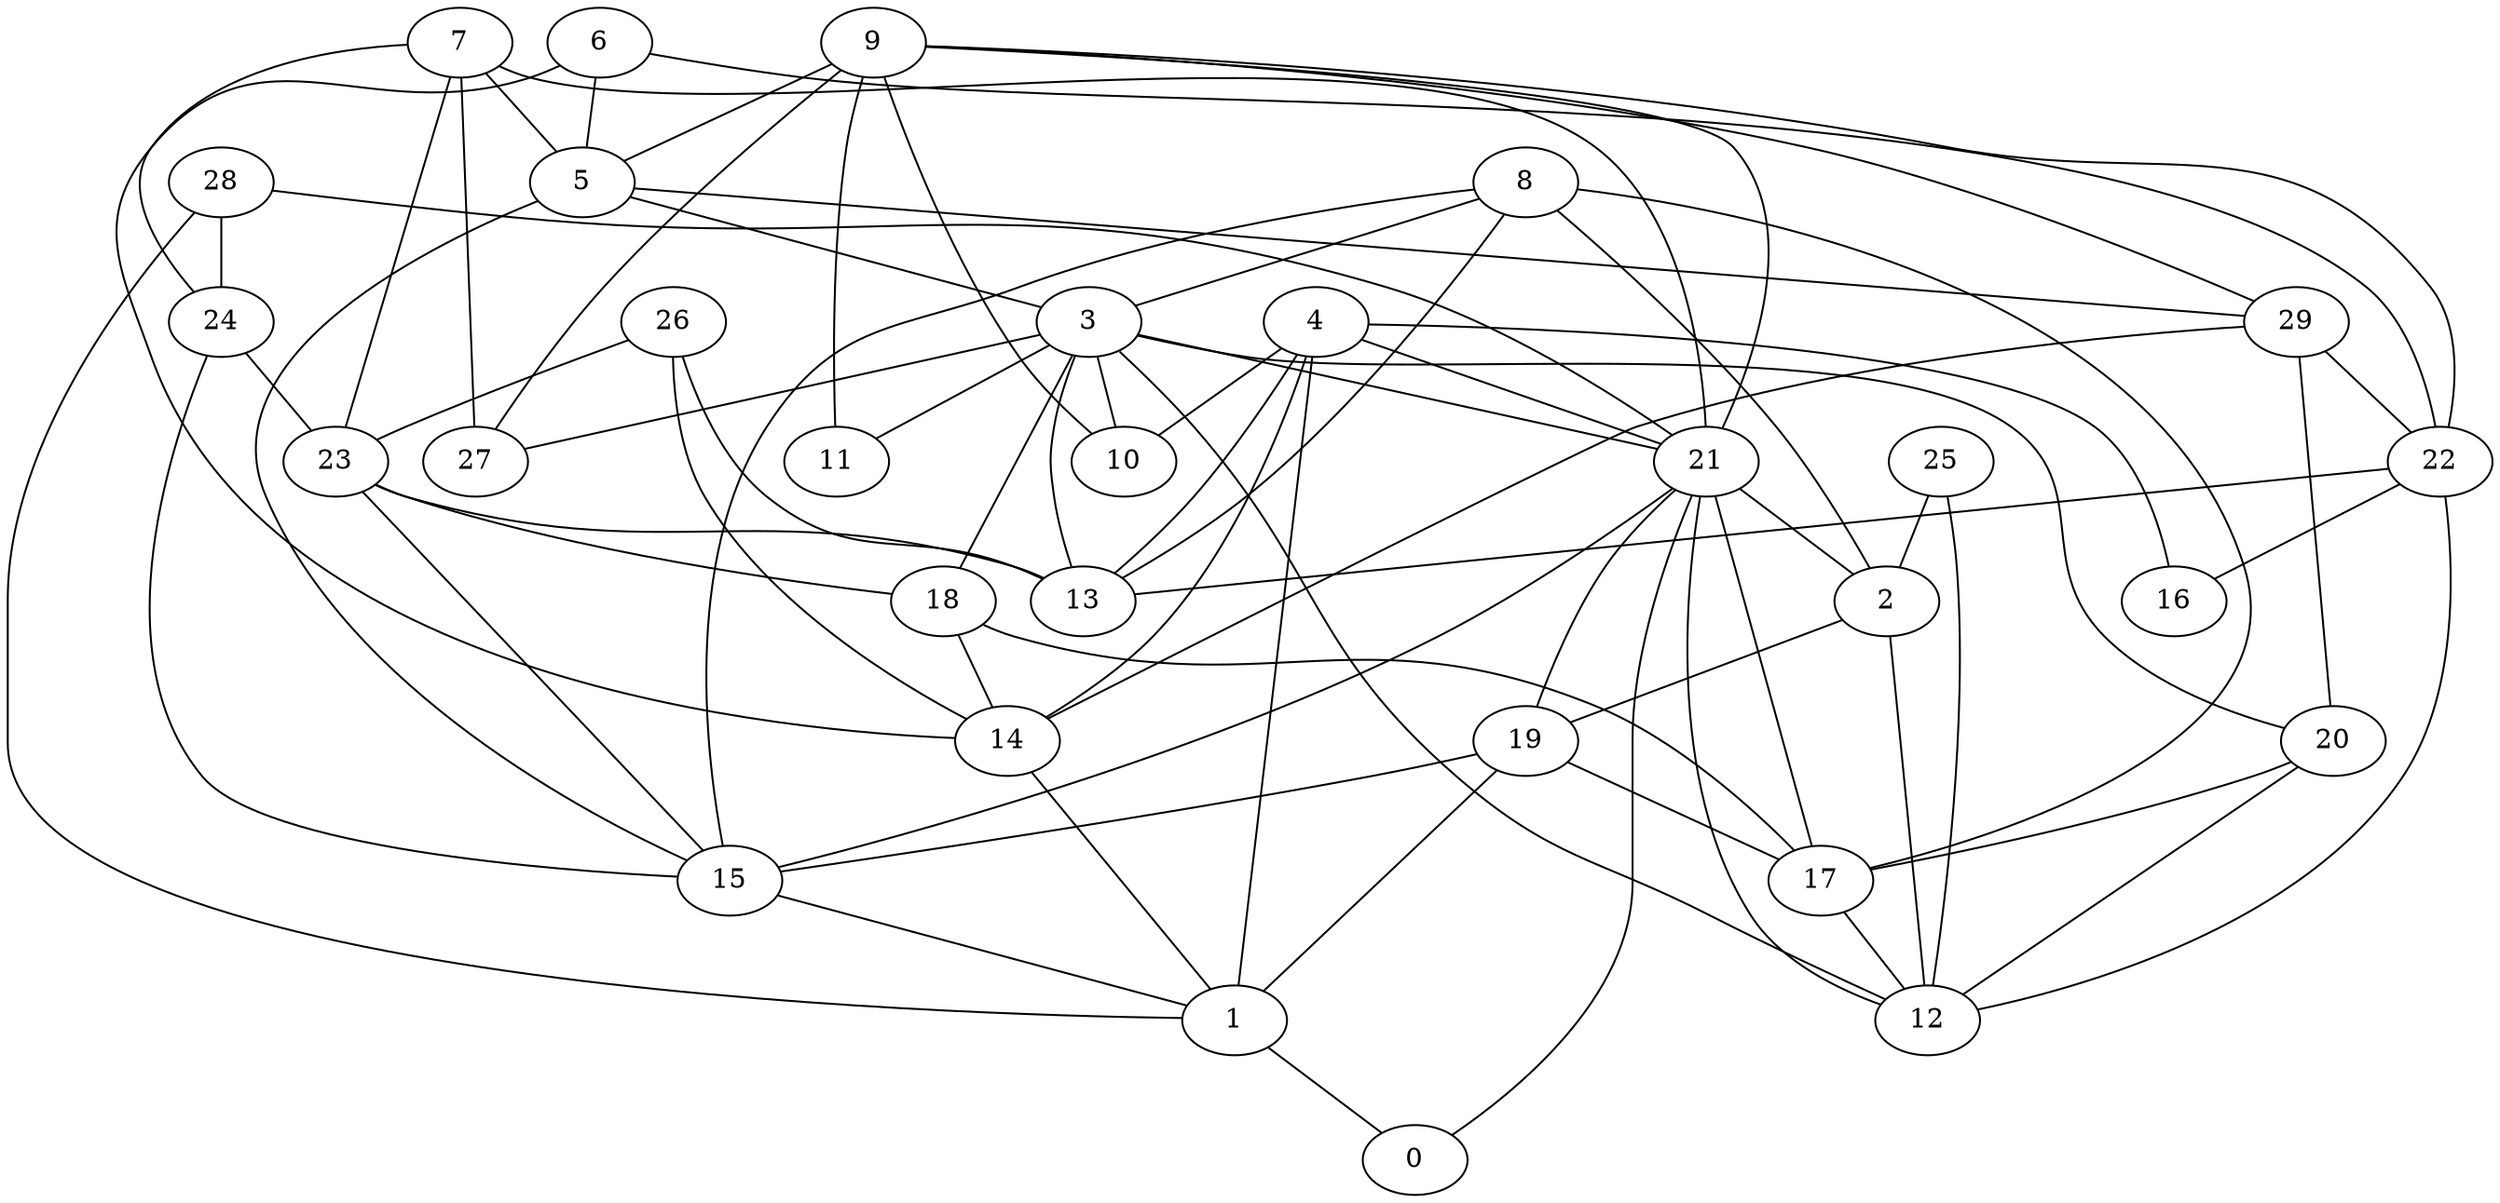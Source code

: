 digraph GG_graph {

subgraph G_graph {
edge [color = black]
"1" -> "0" [dir = none]
"9" -> "22" [dir = none]
"9" -> "27" [dir = none]
"9" -> "11" [dir = none]
"9" -> "21" [dir = none]
"9" -> "10" [dir = none]
"9" -> "29" [dir = none]
"22" -> "16" [dir = none]
"29" -> "22" [dir = none]
"29" -> "14" [dir = none]
"15" -> "1" [dir = none]
"26" -> "14" [dir = none]
"26" -> "13" [dir = none]
"26" -> "23" [dir = none]
"17" -> "12" [dir = none]
"28" -> "24" [dir = none]
"28" -> "21" [dir = none]
"28" -> "1" [dir = none]
"7" -> "5" [dir = none]
"7" -> "27" [dir = none]
"7" -> "24" [dir = none]
"20" -> "12" [dir = none]
"20" -> "17" [dir = none]
"21" -> "17" [dir = none]
"21" -> "0" [dir = none]
"21" -> "15" [dir = none]
"21" -> "12" [dir = none]
"21" -> "19" [dir = none]
"21" -> "2" [dir = none]
"4" -> "10" [dir = none]
"4" -> "14" [dir = none]
"4" -> "21" [dir = none]
"4" -> "13" [dir = none]
"4" -> "1" [dir = none]
"4" -> "16" [dir = none]
"8" -> "15" [dir = none]
"8" -> "13" [dir = none]
"8" -> "17" [dir = none]
"8" -> "3" [dir = none]
"19" -> "15" [dir = none]
"3" -> "13" [dir = none]
"3" -> "10" [dir = none]
"3" -> "18" [dir = none]
"3" -> "21" [dir = none]
"3" -> "11" [dir = none]
"3" -> "27" [dir = none]
"6" -> "22" [dir = none]
"6" -> "5" [dir = none]
"5" -> "3" [dir = none]
"5" -> "29" [dir = none]
"5" -> "15" [dir = none]
"24" -> "23" [dir = none]
"24" -> "15" [dir = none]
"18" -> "14" [dir = none]
"18" -> "17" [dir = none]
"25" -> "12" [dir = none]
"25" -> "2" [dir = none]
"2" -> "12" [dir = none]
"23" -> "13" [dir = none]
"8" -> "2" [dir = none]
"19" -> "17" [dir = none]
"2" -> "19" [dir = none]
"7" -> "23" [dir = none]
"22" -> "12" [dir = none]
"23" -> "18" [dir = none]
"29" -> "20" [dir = none]
"9" -> "5" [dir = none]
"19" -> "1" [dir = none]
"3" -> "20" [dir = none]
"7" -> "21" [dir = none]
"14" -> "1" [dir = none]
"23" -> "15" [dir = none]
"6" -> "14" [dir = none]
"3" -> "12" [dir = none]
"22" -> "13" [dir = none]
}

}

